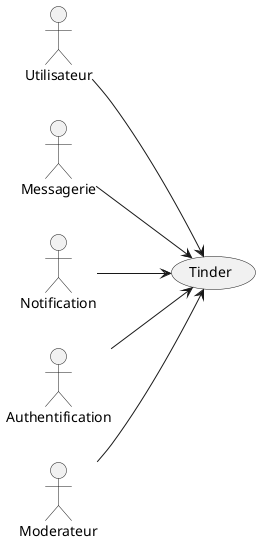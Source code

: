 @startuml
left to right direction
"Utilisateur" as User
"Messagerie" as Messaging
"Notification" as Notification
"Authentification" as Auth
"Moderateur" as Moderator
"Tinder" as (AppliDeRencontire)

User --> (AppliDeRencontire)
Messaging --> (AppliDeRencontire)
Notification --> (AppliDeRencontire)
Auth --> (AppliDeRencontire)
Moderator --> (AppliDeRencontire)
@enduml